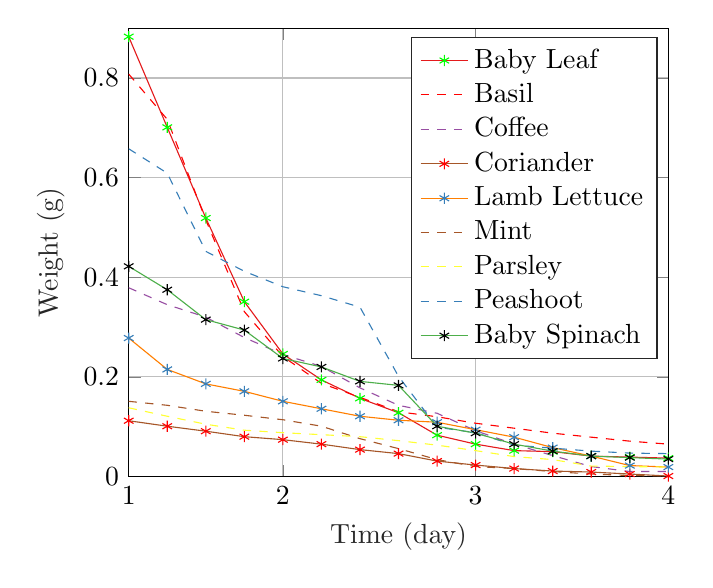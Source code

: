 % This file was created by matlab2tikz.
%
%The latest updates can be retrieved from
%  http://www.mathworks.com/matlabcentral/fileexchange/22022-matlab2tikz-matlab2tikz
%where you can also make suggestions and rate matlab2tikz.
%
\definecolor{mycolor1}{rgb}{0.894,0.102,0.11}%
\definecolor{mycolor2}{rgb}{0.216,0.494,0.722}%
\definecolor{mycolor3}{rgb}{0.302,0.686,0.29}%
\definecolor{mycolor4}{rgb}{0.596,0.306,0.639}%
\definecolor{mycolor5}{rgb}{1.0,0.498,0.0}%
\definecolor{mycolor6}{rgb}{1.0,1.0,0.2}%
\definecolor{mycolor7}{rgb}{0.651,0.337,0.157}%
\definecolor{mycolor8}{rgb}{0.969,0.506,0.749}%
%
\begin{tikzpicture}

  \begin{axis}[%
    xmin=1,
    xmax=15,
    xtick={1,5,10,15},
    xticklabels={{1},{2},{3},{4}},
    xlabel style={font=\color{white!15!black}},
    xlabel={Time (day)},
    ymin=0,
    ymax=0.9,
    ylabel style={font=\color{white!15!black}},
    ylabel={Weight (g)},
    axis background/.style={fill=white},
    xmajorgrids,
    ymajorgrids,
    legend style={legend cell align=left, align=left, draw=white!15!black}
    ]

    \addplot [color=mycolor1, mark=asterisk, mark options={solid, green}]
    table[row sep=crcr]{%
    1	0.883\\
    2	0.701\\
    3	0.519\\
    4	0.351\\
    5	0.246\\
    6	0.194\\
    7	0.157\\
    8	0.128\\
    9	0.083\\
    10	0.065\\
    11	0.052\\
    12	0.05\\
    13	0.041\\
    14	0.039\\
    15	0.037\\
    };
    \addlegendentry{Baby Leaf}

    \addplot [color=red, dashed]
    table[row sep=crcr]{%
    1	0.808\\
    2	0.717\\
    3	0.515\\
    4	0.331\\
    5	0.241\\
    6	0.187\\
    7	0.159\\
    8	0.13\\
    9	0.12\\
    10	0.107\\
    11	0.097\\
    12	0.087\\
    13	0.079\\
    14	0.071\\
    15	0.065\\
    };
    \addlegendentry{Basil}

    \addplot [color=mycolor4, dashed]
    table[row sep=crcr]{%
    1	0.379\\
    2	0.345\\
    3	0.32\\
    4	0.279\\
    5	0.245\\
    6	0.221\\
    7	0.178\\
    8	0.143\\
    9	0.127\\
    10	0.092\\
    11	0.065\\
    12	0.042\\
    13	0.02\\
    14	0.01\\
    15	0.01\\
    };
    \addlegendentry{Coffee}

    \addplot [color=mycolor7, mark=asterisk, mark options={solid, red}]
    table[row sep=crcr]{%
    1	0.112\\
    2	0.101\\
    3	0.091\\
    4	0.08\\
    5	0.074\\
    6	0.065\\
    7	0.054\\
    8	0.046\\
    9	0.031\\
    10	0.023\\
    11	0.016\\
    12	0.011\\
    13	0.009\\
    14	0.005\\
    15	0.001\\
    };
    \addlegendentry{Coriander}

    \addplot [color=mycolor5, mark=asterisk, mark options={solid, mycolor2}]
    table[row sep=crcr]{%
    1	0.278\\
    2	0.215\\
    3	0.186\\
    4	0.171\\
    5	0.151\\
    6	0.136\\
    7	0.121\\
    8	0.113\\
    9	0.109\\
    10	0.094\\
    11	0.079\\
    12	0.058\\
    13	0.041\\
    14	0.022\\
    15	0.019\\
    };
    \addlegendentry{Lamb Lettuce}

    \addplot [color=mycolor7, dashed]
    table[row sep=crcr]{%
    1	0.151\\
    2	0.143\\
    3	0.131\\
    4	0.123\\
    5	0.114\\
    6	0.101\\
    7	0.076\\
    8	0.056\\
    9	0.034\\
    10	0.02\\
    11	0.016\\
    12	0.01\\
    13	0.005\\
    14	0.002\\
    15	0.001\\
    };
    \addlegendentry{Mint}

    \addplot [color=mycolor6, dashed]
    table[row sep=crcr]{%
    1	0.138\\
    2	0.121\\
    3	0.105\\
    4	0.093\\
    5	0.088\\
    6	0.084\\
    7	0.08\\
    8	0.072\\
    9	0.063\\
    10	0.052\\
    11	0.04\\
    12	0.034\\
    13	0.021\\
    14	0.02\\
    15	0.019\\
    };
    \addlegendentry{Parsley}

    \addplot [color=mycolor2, dashed]
    table[row sep=crcr]{%
    1	0.658\\
    2	0.609\\
    3	0.452\\
    4	0.412\\
    5	0.381\\
    6	0.363\\
    7	0.34\\
    8	0.201\\
    9	0.099\\
    10	0.088\\
    11	0.063\\
    12	0.057\\
    13	0.051\\
    14	0.047\\
    15	0.046\\
    };
    \addlegendentry{Peashoot}

    \addplot [color=mycolor3, mark=asterisk, mark options={solid, black}]
    table[row sep=crcr]{%
    1	0.422\\
    2	0.375\\
    3	0.315\\
    4	0.294\\
    5	0.237\\
    6	0.22\\
    7	0.191\\
    8	0.183\\
    9	0.101\\
    10	0.087\\
    11	0.065\\
    12	0.051\\
    13	0.041\\
    14	0.038\\
    15	0.035\\
    };
    \addlegendentry{Baby Spinach}







  \end{axis}
  \end{tikzpicture}%
